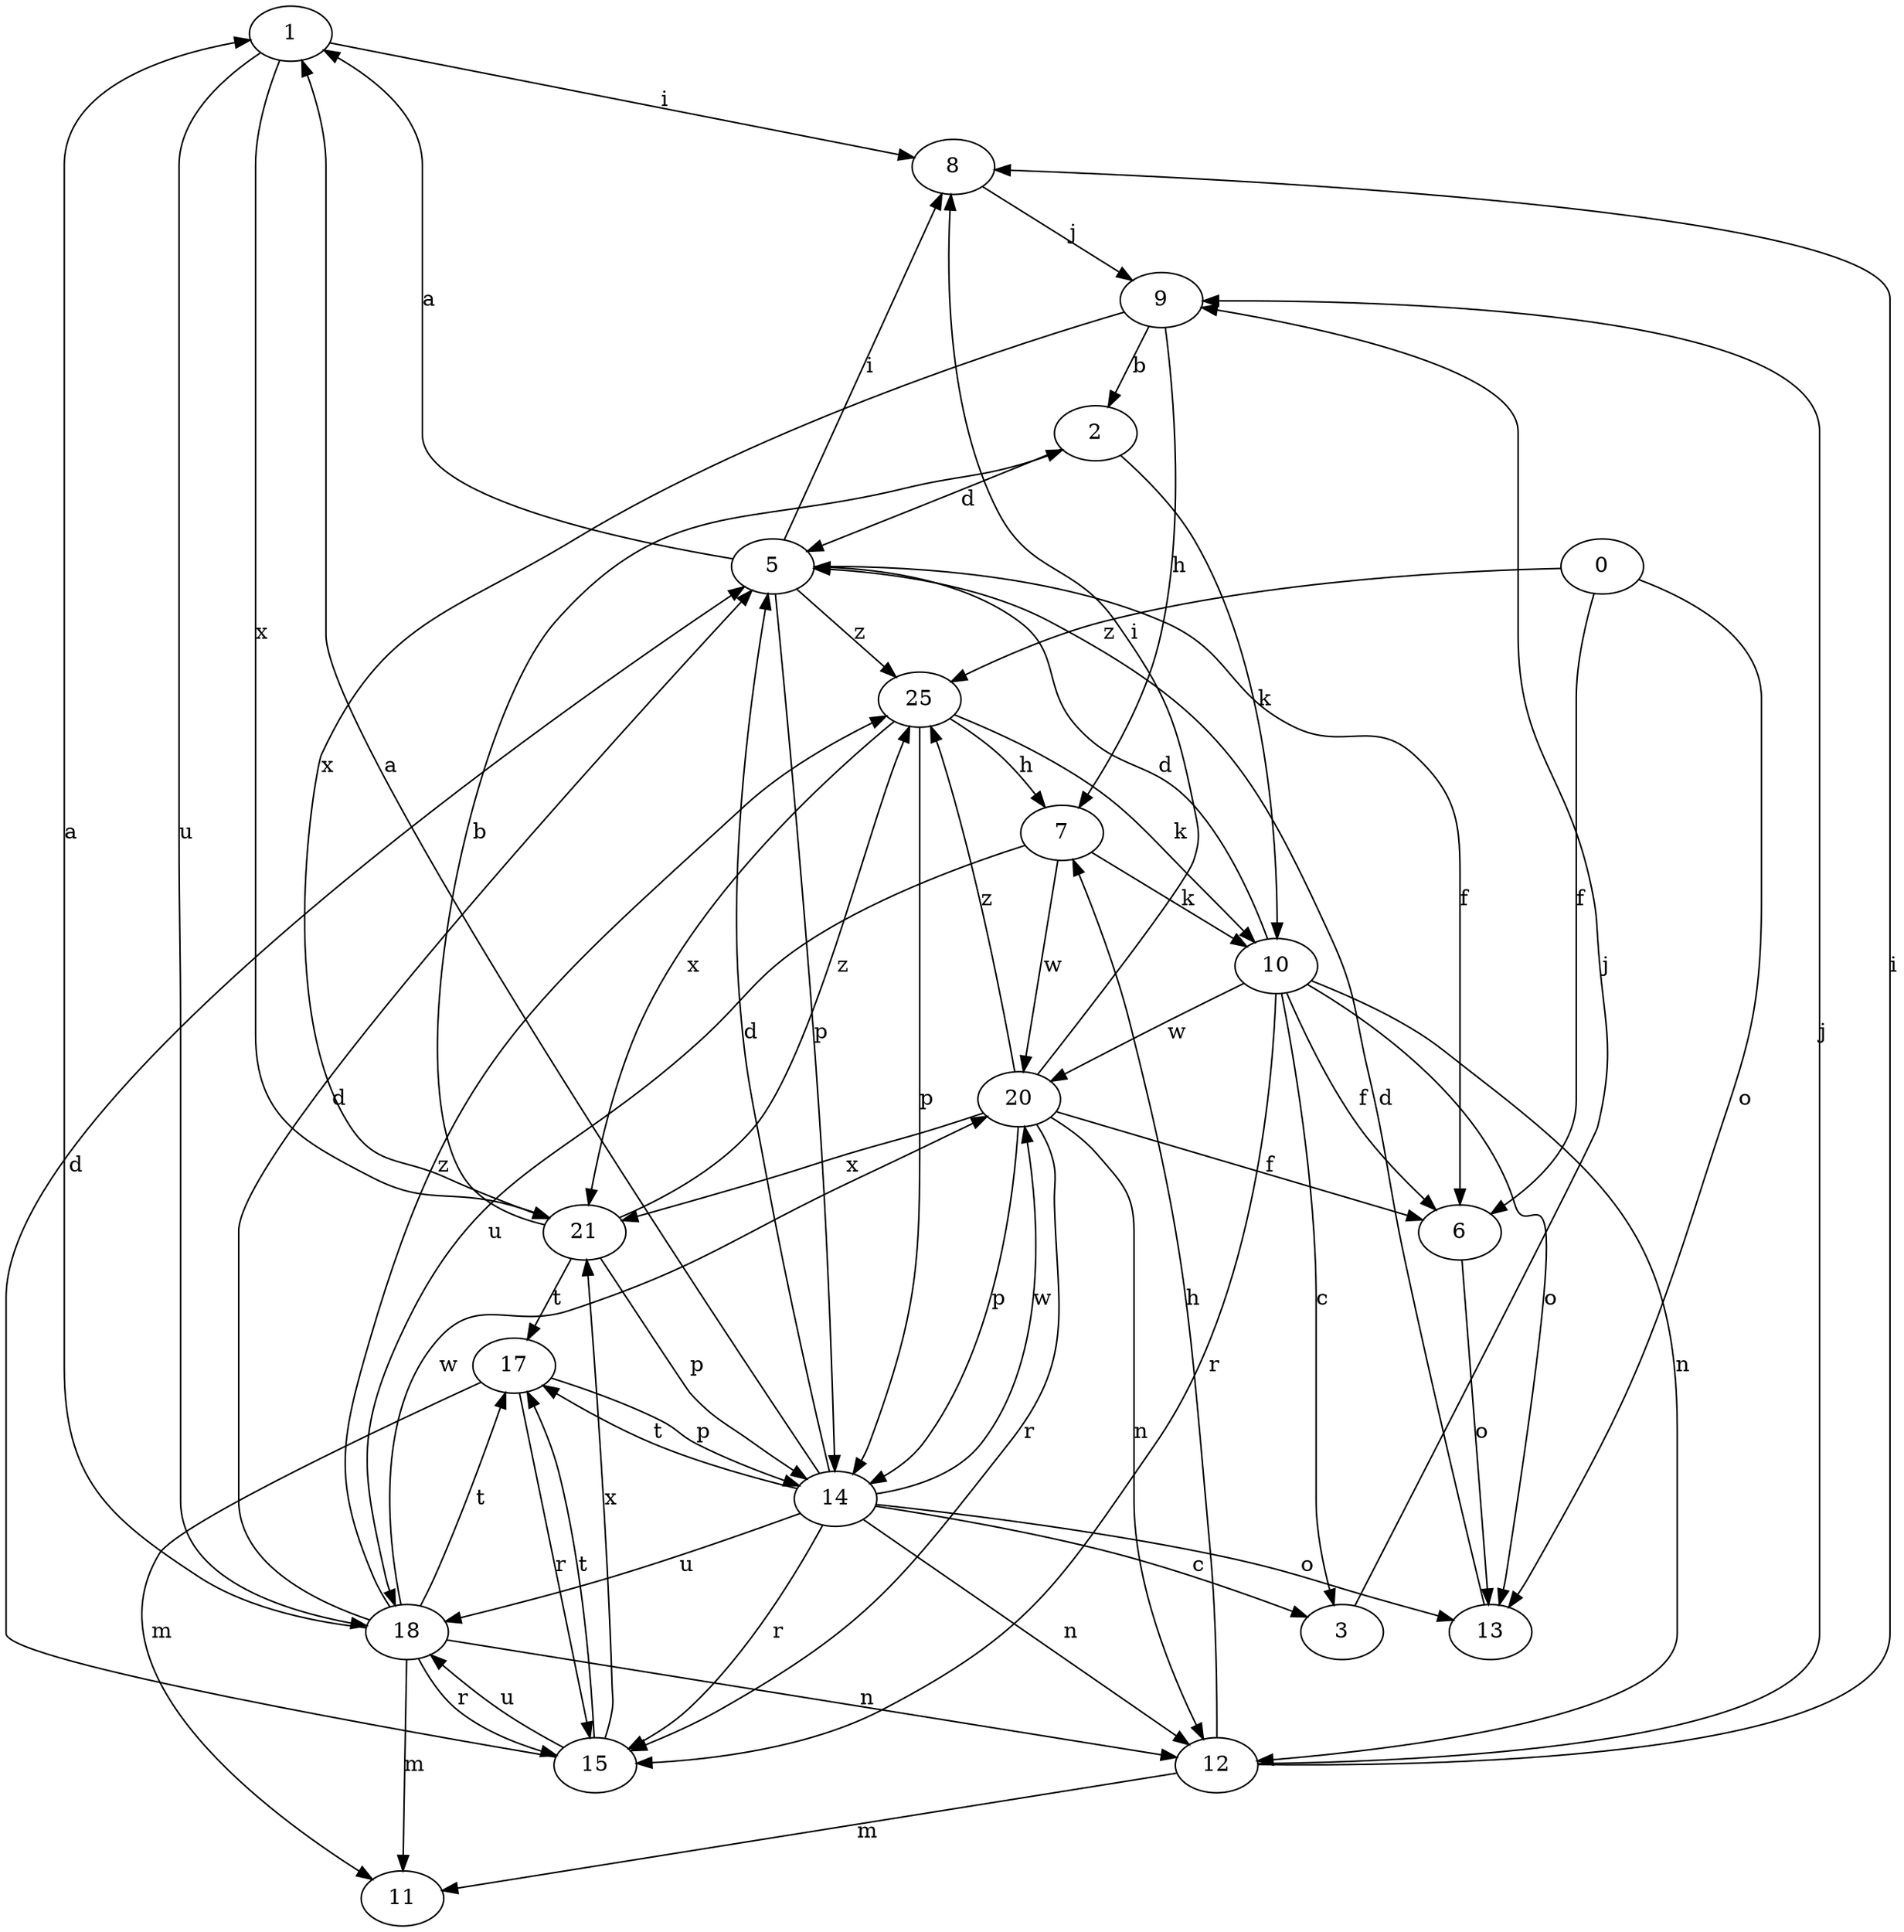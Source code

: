 strict digraph  {
1;
2;
3;
5;
6;
7;
8;
9;
0;
10;
11;
12;
13;
14;
15;
17;
18;
20;
21;
25;
1 -> 8  [label=i];
1 -> 18  [label=u];
1 -> 21  [label=x];
2 -> 5  [label=d];
2 -> 10  [label=k];
3 -> 9  [label=j];
5 -> 1  [label=a];
5 -> 6  [label=f];
5 -> 8  [label=i];
5 -> 14  [label=p];
5 -> 25  [label=z];
6 -> 13  [label=o];
7 -> 10  [label=k];
7 -> 18  [label=u];
7 -> 20  [label=w];
8 -> 9  [label=j];
9 -> 2  [label=b];
9 -> 7  [label=h];
9 -> 21  [label=x];
0 -> 6  [label=f];
0 -> 13  [label=o];
0 -> 25  [label=z];
10 -> 3  [label=c];
10 -> 5  [label=d];
10 -> 6  [label=f];
10 -> 12  [label=n];
10 -> 13  [label=o];
10 -> 15  [label=r];
10 -> 20  [label=w];
12 -> 7  [label=h];
12 -> 8  [label=i];
12 -> 9  [label=j];
12 -> 11  [label=m];
13 -> 5  [label=d];
14 -> 1  [label=a];
14 -> 3  [label=c];
14 -> 5  [label=d];
14 -> 12  [label=n];
14 -> 13  [label=o];
14 -> 15  [label=r];
14 -> 17  [label=t];
14 -> 18  [label=u];
14 -> 20  [label=w];
15 -> 5  [label=d];
15 -> 17  [label=t];
15 -> 18  [label=u];
15 -> 21  [label=x];
17 -> 11  [label=m];
17 -> 14  [label=p];
17 -> 15  [label=r];
18 -> 1  [label=a];
18 -> 5  [label=d];
18 -> 11  [label=m];
18 -> 12  [label=n];
18 -> 15  [label=r];
18 -> 17  [label=t];
18 -> 20  [label=w];
18 -> 25  [label=z];
20 -> 6  [label=f];
20 -> 8  [label=i];
20 -> 12  [label=n];
20 -> 14  [label=p];
20 -> 15  [label=r];
20 -> 21  [label=x];
20 -> 25  [label=z];
21 -> 2  [label=b];
21 -> 14  [label=p];
21 -> 17  [label=t];
21 -> 25  [label=z];
25 -> 7  [label=h];
25 -> 10  [label=k];
25 -> 14  [label=p];
25 -> 21  [label=x];
}
